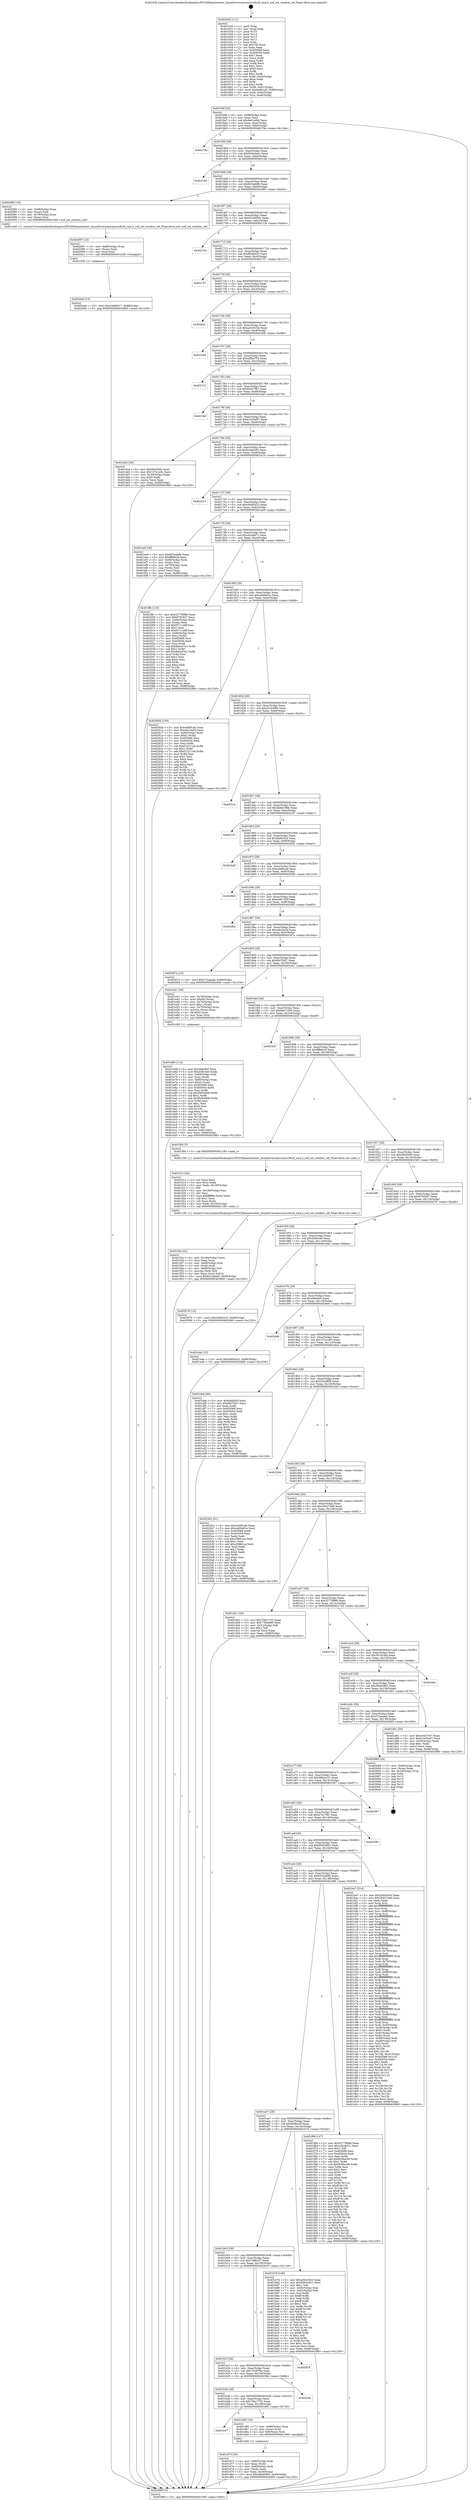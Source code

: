 digraph "0x401630" {
  label = "0x401630 (/mnt/c/Users/mathe/Desktop/tcc/POCII/binaries/extr_linuxdriversmiscmicscifscif_rma.h_scif_set_window_ref_Final-ollvm.out::main(0))"
  labelloc = "t"
  node[shape=record]

  Entry [label="",width=0.3,height=0.3,shape=circle,fillcolor=black,style=filled]
  "0x40169f" [label="{
     0x40169f [32]\l
     | [instrs]\l
     &nbsp;&nbsp;0x40169f \<+6\>: mov -0x98(%rbp),%eax\l
     &nbsp;&nbsp;0x4016a5 \<+2\>: mov %eax,%ecx\l
     &nbsp;&nbsp;0x4016a7 \<+6\>: sub $0x8e01efb6,%ecx\l
     &nbsp;&nbsp;0x4016ad \<+6\>: mov %eax,-0xac(%rbp)\l
     &nbsp;&nbsp;0x4016b3 \<+6\>: mov %ecx,-0xb0(%rbp)\l
     &nbsp;&nbsp;0x4016b9 \<+6\>: je 000000000040279e \<main+0x116e\>\l
  }"]
  "0x40279e" [label="{
     0x40279e\l
  }", style=dashed]
  "0x4016bf" [label="{
     0x4016bf [28]\l
     | [instrs]\l
     &nbsp;&nbsp;0x4016bf \<+5\>: jmp 00000000004016c4 \<main+0x94\>\l
     &nbsp;&nbsp;0x4016c4 \<+6\>: mov -0xac(%rbp),%eax\l
     &nbsp;&nbsp;0x4016ca \<+5\>: sub $0x920a0a2c,%eax\l
     &nbsp;&nbsp;0x4016cf \<+6\>: mov %eax,-0xb4(%rbp)\l
     &nbsp;&nbsp;0x4016d5 \<+6\>: je 00000000004021e6 \<main+0xbb6\>\l
  }"]
  Exit [label="",width=0.3,height=0.3,shape=circle,fillcolor=black,style=filled,peripheries=2]
  "0x4021e6" [label="{
     0x4021e6\l
  }", style=dashed]
  "0x4016db" [label="{
     0x4016db [28]\l
     | [instrs]\l
     &nbsp;&nbsp;0x4016db \<+5\>: jmp 00000000004016e0 \<main+0xb0\>\l
     &nbsp;&nbsp;0x4016e0 \<+6\>: mov -0xac(%rbp),%eax\l
     &nbsp;&nbsp;0x4016e6 \<+5\>: sub $0x925edbfb,%eax\l
     &nbsp;&nbsp;0x4016eb \<+6\>: mov %eax,-0xb8(%rbp)\l
     &nbsp;&nbsp;0x4016f1 \<+6\>: je 0000000000402085 \<main+0xa55\>\l
  }"]
  "0x4020a6" [label="{
     0x4020a6 [15]\l
     | [instrs]\l
     &nbsp;&nbsp;0x4020a6 \<+10\>: movl $0x24880f17,-0x98(%rbp)\l
     &nbsp;&nbsp;0x4020b0 \<+5\>: jmp 0000000000402860 \<main+0x1230\>\l
  }"]
  "0x402085" [label="{
     0x402085 [18]\l
     | [instrs]\l
     &nbsp;&nbsp;0x402085 \<+4\>: mov -0x68(%rbp),%rax\l
     &nbsp;&nbsp;0x402089 \<+3\>: mov (%rax),%rdi\l
     &nbsp;&nbsp;0x40208c \<+4\>: mov -0x78(%rbp),%rax\l
     &nbsp;&nbsp;0x402090 \<+2\>: mov (%rax),%esi\l
     &nbsp;&nbsp;0x402092 \<+5\>: call 0000000000401440 \<scif_set_window_ref\>\l
     | [calls]\l
     &nbsp;&nbsp;0x401440 \{1\} (/mnt/c/Users/mathe/Desktop/tcc/POCII/binaries/extr_linuxdriversmiscmicscifscif_rma.h_scif_set_window_ref_Final-ollvm.out::scif_set_window_ref)\l
  }"]
  "0x4016f7" [label="{
     0x4016f7 [28]\l
     | [instrs]\l
     &nbsp;&nbsp;0x4016f7 \<+5\>: jmp 00000000004016fc \<main+0xcc\>\l
     &nbsp;&nbsp;0x4016fc \<+6\>: mov -0xac(%rbp),%eax\l
     &nbsp;&nbsp;0x401702 \<+5\>: sub $0x92c59562,%eax\l
     &nbsp;&nbsp;0x401707 \<+6\>: mov %eax,-0xbc(%rbp)\l
     &nbsp;&nbsp;0x40170d \<+6\>: je 000000000040213e \<main+0xb0e\>\l
  }"]
  "0x402097" [label="{
     0x402097 [15]\l
     | [instrs]\l
     &nbsp;&nbsp;0x402097 \<+4\>: mov -0x68(%rbp),%rax\l
     &nbsp;&nbsp;0x40209b \<+3\>: mov (%rax),%rax\l
     &nbsp;&nbsp;0x40209e \<+3\>: mov %rax,%rdi\l
     &nbsp;&nbsp;0x4020a1 \<+5\>: call 0000000000401030 \<free@plt\>\l
     | [calls]\l
     &nbsp;&nbsp;0x401030 \{1\} (unknown)\l
  }"]
  "0x40213e" [label="{
     0x40213e\l
  }", style=dashed]
  "0x401713" [label="{
     0x401713 [28]\l
     | [instrs]\l
     &nbsp;&nbsp;0x401713 \<+5\>: jmp 0000000000401718 \<main+0xe8\>\l
     &nbsp;&nbsp;0x401718 \<+6\>: mov -0xac(%rbp),%eax\l
     &nbsp;&nbsp;0x40171e \<+5\>: sub $0x9fc80e20,%eax\l
     &nbsp;&nbsp;0x401723 \<+6\>: mov %eax,-0xc0(%rbp)\l
     &nbsp;&nbsp;0x401729 \<+6\>: je 0000000000402757 \<main+0x1127\>\l
  }"]
  "0x401f3e" [label="{
     0x401f3e [42]\l
     | [instrs]\l
     &nbsp;&nbsp;0x401f3e \<+6\>: mov -0x164(%rbp),%ecx\l
     &nbsp;&nbsp;0x401f44 \<+3\>: imul %eax,%ecx\l
     &nbsp;&nbsp;0x401f47 \<+4\>: mov -0x68(%rbp),%rdi\l
     &nbsp;&nbsp;0x401f4b \<+3\>: mov (%rdi),%rdi\l
     &nbsp;&nbsp;0x401f4e \<+4\>: mov -0x60(%rbp),%r8\l
     &nbsp;&nbsp;0x401f52 \<+3\>: movslq (%r8),%r8\l
     &nbsp;&nbsp;0x401f55 \<+4\>: mov %ecx,(%rdi,%r8,4)\l
     &nbsp;&nbsp;0x401f59 \<+10\>: movl $0x651beb65,-0x98(%rbp)\l
     &nbsp;&nbsp;0x401f63 \<+5\>: jmp 0000000000402860 \<main+0x1230\>\l
  }"]
  "0x402757" [label="{
     0x402757\l
  }", style=dashed]
  "0x40172f" [label="{
     0x40172f [28]\l
     | [instrs]\l
     &nbsp;&nbsp;0x40172f \<+5\>: jmp 0000000000401734 \<main+0x104\>\l
     &nbsp;&nbsp;0x401734 \<+6\>: mov -0xac(%rbp),%eax\l
     &nbsp;&nbsp;0x40173a \<+5\>: sub $0xa36430c0,%eax\l
     &nbsp;&nbsp;0x40173f \<+6\>: mov %eax,-0xc4(%rbp)\l
     &nbsp;&nbsp;0x401745 \<+6\>: je 00000000004026a1 \<main+0x1071\>\l
  }"]
  "0x401f12" [label="{
     0x401f12 [44]\l
     | [instrs]\l
     &nbsp;&nbsp;0x401f12 \<+2\>: xor %ecx,%ecx\l
     &nbsp;&nbsp;0x401f14 \<+5\>: mov $0x2,%edx\l
     &nbsp;&nbsp;0x401f19 \<+6\>: mov %edx,-0x160(%rbp)\l
     &nbsp;&nbsp;0x401f1f \<+1\>: cltd\l
     &nbsp;&nbsp;0x401f20 \<+6\>: mov -0x160(%rbp),%esi\l
     &nbsp;&nbsp;0x401f26 \<+2\>: idiv %esi\l
     &nbsp;&nbsp;0x401f28 \<+6\>: imul $0xfffffffe,%edx,%edx\l
     &nbsp;&nbsp;0x401f2e \<+3\>: sub $0x1,%ecx\l
     &nbsp;&nbsp;0x401f31 \<+2\>: sub %ecx,%edx\l
     &nbsp;&nbsp;0x401f33 \<+6\>: mov %edx,-0x164(%rbp)\l
     &nbsp;&nbsp;0x401f39 \<+5\>: call 0000000000401160 \<next_i\>\l
     | [calls]\l
     &nbsp;&nbsp;0x401160 \{1\} (/mnt/c/Users/mathe/Desktop/tcc/POCII/binaries/extr_linuxdriversmiscmicscifscif_rma.h_scif_set_window_ref_Final-ollvm.out::next_i)\l
  }"]
  "0x4026a1" [label="{
     0x4026a1\l
  }", style=dashed]
  "0x40174b" [label="{
     0x40174b [28]\l
     | [instrs]\l
     &nbsp;&nbsp;0x40174b \<+5\>: jmp 0000000000401750 \<main+0x120\>\l
     &nbsp;&nbsp;0x401750 \<+6\>: mov -0xac(%rbp),%eax\l
     &nbsp;&nbsp;0x401756 \<+5\>: sub $0xaa91815d,%eax\l
     &nbsp;&nbsp;0x40175b \<+6\>: mov %eax,-0xc8(%rbp)\l
     &nbsp;&nbsp;0x401761 \<+6\>: je 00000000004022b6 \<main+0xc86\>\l
  }"]
  "0x401e68" [label="{
     0x401e68 [114]\l
     | [instrs]\l
     &nbsp;&nbsp;0x401e68 \<+5\>: mov $0xefabdb0,%ecx\l
     &nbsp;&nbsp;0x401e6d \<+5\>: mov $0xd38c440,%edx\l
     &nbsp;&nbsp;0x401e72 \<+4\>: mov -0x68(%rbp),%rdi\l
     &nbsp;&nbsp;0x401e76 \<+3\>: mov %rax,(%rdi)\l
     &nbsp;&nbsp;0x401e79 \<+4\>: mov -0x60(%rbp),%rax\l
     &nbsp;&nbsp;0x401e7d \<+6\>: movl $0x0,(%rax)\l
     &nbsp;&nbsp;0x401e83 \<+7\>: mov 0x405068,%esi\l
     &nbsp;&nbsp;0x401e8a \<+8\>: mov 0x405054,%r8d\l
     &nbsp;&nbsp;0x401e92 \<+3\>: mov %esi,%r9d\l
     &nbsp;&nbsp;0x401e95 \<+7\>: sub $0xf5054008,%r9d\l
     &nbsp;&nbsp;0x401e9c \<+4\>: sub $0x1,%r9d\l
     &nbsp;&nbsp;0x401ea0 \<+7\>: add $0xf5054008,%r9d\l
     &nbsp;&nbsp;0x401ea7 \<+4\>: imul %r9d,%esi\l
     &nbsp;&nbsp;0x401eab \<+3\>: and $0x1,%esi\l
     &nbsp;&nbsp;0x401eae \<+3\>: cmp $0x0,%esi\l
     &nbsp;&nbsp;0x401eb1 \<+4\>: sete %r10b\l
     &nbsp;&nbsp;0x401eb5 \<+4\>: cmp $0xa,%r8d\l
     &nbsp;&nbsp;0x401eb9 \<+4\>: setl %r11b\l
     &nbsp;&nbsp;0x401ebd \<+3\>: mov %r10b,%bl\l
     &nbsp;&nbsp;0x401ec0 \<+3\>: and %r11b,%bl\l
     &nbsp;&nbsp;0x401ec3 \<+3\>: xor %r11b,%r10b\l
     &nbsp;&nbsp;0x401ec6 \<+3\>: or %r10b,%bl\l
     &nbsp;&nbsp;0x401ec9 \<+3\>: test $0x1,%bl\l
     &nbsp;&nbsp;0x401ecc \<+3\>: cmovne %edx,%ecx\l
     &nbsp;&nbsp;0x401ecf \<+6\>: mov %ecx,-0x98(%rbp)\l
     &nbsp;&nbsp;0x401ed5 \<+5\>: jmp 0000000000402860 \<main+0x1230\>\l
  }"]
  "0x4022b6" [label="{
     0x4022b6\l
  }", style=dashed]
  "0x401767" [label="{
     0x401767 [28]\l
     | [instrs]\l
     &nbsp;&nbsp;0x401767 \<+5\>: jmp 000000000040176c \<main+0x13c\>\l
     &nbsp;&nbsp;0x40176c \<+6\>: mov -0xac(%rbp),%eax\l
     &nbsp;&nbsp;0x401772 \<+5\>: sub $0xadfbe705,%eax\l
     &nbsp;&nbsp;0x401777 \<+6\>: mov %eax,-0xcc(%rbp)\l
     &nbsp;&nbsp;0x40177d \<+6\>: je 00000000004027c3 \<main+0x1193\>\l
  }"]
  "0x401d73" [label="{
     0x401d73 [30]\l
     | [instrs]\l
     &nbsp;&nbsp;0x401d73 \<+4\>: mov -0x80(%rbp),%rdi\l
     &nbsp;&nbsp;0x401d77 \<+2\>: mov %eax,(%rdi)\l
     &nbsp;&nbsp;0x401d79 \<+4\>: mov -0x80(%rbp),%rdi\l
     &nbsp;&nbsp;0x401d7d \<+2\>: mov (%rdi),%eax\l
     &nbsp;&nbsp;0x401d7f \<+3\>: mov %eax,-0x30(%rbp)\l
     &nbsp;&nbsp;0x401d82 \<+10\>: movl $0x36ed2962,-0x98(%rbp)\l
     &nbsp;&nbsp;0x401d8c \<+5\>: jmp 0000000000402860 \<main+0x1230\>\l
  }"]
  "0x4027c3" [label="{
     0x4027c3\l
  }", style=dashed]
  "0x401783" [label="{
     0x401783 [28]\l
     | [instrs]\l
     &nbsp;&nbsp;0x401783 \<+5\>: jmp 0000000000401788 \<main+0x158\>\l
     &nbsp;&nbsp;0x401788 \<+6\>: mov -0xac(%rbp),%eax\l
     &nbsp;&nbsp;0x40178e \<+5\>: sub $0xb0437f47,%eax\l
     &nbsp;&nbsp;0x401793 \<+6\>: mov %eax,-0xd0(%rbp)\l
     &nbsp;&nbsp;0x401799 \<+6\>: je 0000000000401daf \<main+0x77f\>\l
  }"]
  "0x401b57" [label="{
     0x401b57\l
  }", style=dashed]
  "0x401daf" [label="{
     0x401daf\l
  }", style=dashed]
  "0x40179f" [label="{
     0x40179f [28]\l
     | [instrs]\l
     &nbsp;&nbsp;0x40179f \<+5\>: jmp 00000000004017a4 \<main+0x174\>\l
     &nbsp;&nbsp;0x4017a4 \<+6\>: mov -0xac(%rbp),%eax\l
     &nbsp;&nbsp;0x4017aa \<+5\>: sub $0xb1b30e97,%eax\l
     &nbsp;&nbsp;0x4017af \<+6\>: mov %eax,-0xd4(%rbp)\l
     &nbsp;&nbsp;0x4017b5 \<+6\>: je 0000000000401dcd \<main+0x79d\>\l
  }"]
  "0x401d60" [label="{
     0x401d60 [19]\l
     | [instrs]\l
     &nbsp;&nbsp;0x401d60 \<+7\>: mov -0x88(%rbp),%rax\l
     &nbsp;&nbsp;0x401d67 \<+3\>: mov (%rax),%rax\l
     &nbsp;&nbsp;0x401d6a \<+4\>: mov 0x8(%rax),%rdi\l
     &nbsp;&nbsp;0x401d6e \<+5\>: call 0000000000401060 \<atoi@plt\>\l
     | [calls]\l
     &nbsp;&nbsp;0x401060 \{1\} (unknown)\l
  }"]
  "0x401dcd" [label="{
     0x401dcd [30]\l
     | [instrs]\l
     &nbsp;&nbsp;0x401dcd \<+5\>: mov $0x4943946,%eax\l
     &nbsp;&nbsp;0x401dd2 \<+5\>: mov $0x137a1e0c,%ecx\l
     &nbsp;&nbsp;0x401dd7 \<+3\>: mov -0x30(%rbp),%edx\l
     &nbsp;&nbsp;0x401dda \<+3\>: cmp $0x0,%edx\l
     &nbsp;&nbsp;0x401ddd \<+3\>: cmove %ecx,%eax\l
     &nbsp;&nbsp;0x401de0 \<+6\>: mov %eax,-0x98(%rbp)\l
     &nbsp;&nbsp;0x401de6 \<+5\>: jmp 0000000000402860 \<main+0x1230\>\l
  }"]
  "0x4017bb" [label="{
     0x4017bb [28]\l
     | [instrs]\l
     &nbsp;&nbsp;0x4017bb \<+5\>: jmp 00000000004017c0 \<main+0x190\>\l
     &nbsp;&nbsp;0x4017c0 \<+6\>: mov -0xac(%rbp),%eax\l
     &nbsp;&nbsp;0x4017c6 \<+5\>: sub $0xbcdebc65,%eax\l
     &nbsp;&nbsp;0x4017cb \<+6\>: mov %eax,-0xd8(%rbp)\l
     &nbsp;&nbsp;0x4017d1 \<+6\>: je 000000000040241d \<main+0xded\>\l
  }"]
  "0x401b3b" [label="{
     0x401b3b [28]\l
     | [instrs]\l
     &nbsp;&nbsp;0x401b3b \<+5\>: jmp 0000000000401b40 \<main+0x510\>\l
     &nbsp;&nbsp;0x401b40 \<+6\>: mov -0xac(%rbp),%eax\l
     &nbsp;&nbsp;0x401b46 \<+5\>: sub $0x75bc1752,%eax\l
     &nbsp;&nbsp;0x401b4b \<+6\>: mov %eax,-0x158(%rbp)\l
     &nbsp;&nbsp;0x401b51 \<+6\>: je 0000000000401d60 \<main+0x730\>\l
  }"]
  "0x40241d" [label="{
     0x40241d\l
  }", style=dashed]
  "0x4017d7" [label="{
     0x4017d7 [28]\l
     | [instrs]\l
     &nbsp;&nbsp;0x4017d7 \<+5\>: jmp 00000000004017dc \<main+0x1ac\>\l
     &nbsp;&nbsp;0x4017dc \<+6\>: mov -0xac(%rbp),%eax\l
     &nbsp;&nbsp;0x4017e2 \<+5\>: sub $0xc8495a23,%eax\l
     &nbsp;&nbsp;0x4017e7 \<+6\>: mov %eax,-0xdc(%rbp)\l
     &nbsp;&nbsp;0x4017ed \<+6\>: je 0000000000401ee9 \<main+0x8b9\>\l
  }"]
  "0x40259e" [label="{
     0x40259e\l
  }", style=dashed]
  "0x401ee9" [label="{
     0x401ee9 [36]\l
     | [instrs]\l
     &nbsp;&nbsp;0x401ee9 \<+5\>: mov $0x925edbfb,%eax\l
     &nbsp;&nbsp;0x401eee \<+5\>: mov $0xfffbfe2d,%ecx\l
     &nbsp;&nbsp;0x401ef3 \<+4\>: mov -0x60(%rbp),%rdx\l
     &nbsp;&nbsp;0x401ef7 \<+2\>: mov (%rdx),%esi\l
     &nbsp;&nbsp;0x401ef9 \<+4\>: mov -0x70(%rbp),%rdx\l
     &nbsp;&nbsp;0x401efd \<+2\>: cmp (%rdx),%esi\l
     &nbsp;&nbsp;0x401eff \<+3\>: cmovl %ecx,%eax\l
     &nbsp;&nbsp;0x401f02 \<+6\>: mov %eax,-0x98(%rbp)\l
     &nbsp;&nbsp;0x401f08 \<+5\>: jmp 0000000000402860 \<main+0x1230\>\l
  }"]
  "0x4017f3" [label="{
     0x4017f3 [28]\l
     | [instrs]\l
     &nbsp;&nbsp;0x4017f3 \<+5\>: jmp 00000000004017f8 \<main+0x1c8\>\l
     &nbsp;&nbsp;0x4017f8 \<+6\>: mov -0xac(%rbp),%eax\l
     &nbsp;&nbsp;0x4017fe \<+5\>: sub $0xcd2a9d7c,%eax\l
     &nbsp;&nbsp;0x401803 \<+6\>: mov %eax,-0xe0(%rbp)\l
     &nbsp;&nbsp;0x401809 \<+6\>: je 0000000000401ffb \<main+0x9cb\>\l
  }"]
  "0x401b1f" [label="{
     0x401b1f [28]\l
     | [instrs]\l
     &nbsp;&nbsp;0x401b1f \<+5\>: jmp 0000000000401b24 \<main+0x4f4\>\l
     &nbsp;&nbsp;0x401b24 \<+6\>: mov -0xac(%rbp),%eax\l
     &nbsp;&nbsp;0x401b2a \<+5\>: sub $0x7516f78e,%eax\l
     &nbsp;&nbsp;0x401b2f \<+6\>: mov %eax,-0x154(%rbp)\l
     &nbsp;&nbsp;0x401b35 \<+6\>: je 000000000040259e \<main+0xf6e\>\l
  }"]
  "0x401ffb" [label="{
     0x401ffb [123]\l
     | [instrs]\l
     &nbsp;&nbsp;0x401ffb \<+5\>: mov $0x32778986,%eax\l
     &nbsp;&nbsp;0x402000 \<+5\>: mov $0x9792927,%ecx\l
     &nbsp;&nbsp;0x402005 \<+4\>: mov -0x60(%rbp),%rdx\l
     &nbsp;&nbsp;0x402009 \<+2\>: mov (%rdx),%esi\l
     &nbsp;&nbsp;0x40200b \<+6\>: sub $0xf3711e8f,%esi\l
     &nbsp;&nbsp;0x402011 \<+3\>: add $0x1,%esi\l
     &nbsp;&nbsp;0x402014 \<+6\>: add $0xf3711e8f,%esi\l
     &nbsp;&nbsp;0x40201a \<+4\>: mov -0x60(%rbp),%rdx\l
     &nbsp;&nbsp;0x40201e \<+2\>: mov %esi,(%rdx)\l
     &nbsp;&nbsp;0x402020 \<+7\>: mov 0x405068,%esi\l
     &nbsp;&nbsp;0x402027 \<+7\>: mov 0x405054,%edi\l
     &nbsp;&nbsp;0x40202e \<+3\>: mov %esi,%r8d\l
     &nbsp;&nbsp;0x402031 \<+7\>: sub $0x9ebc47e1,%r8d\l
     &nbsp;&nbsp;0x402038 \<+4\>: sub $0x1,%r8d\l
     &nbsp;&nbsp;0x40203c \<+7\>: add $0x9ebc47e1,%r8d\l
     &nbsp;&nbsp;0x402043 \<+4\>: imul %r8d,%esi\l
     &nbsp;&nbsp;0x402047 \<+3\>: and $0x1,%esi\l
     &nbsp;&nbsp;0x40204a \<+3\>: cmp $0x0,%esi\l
     &nbsp;&nbsp;0x40204d \<+4\>: sete %r9b\l
     &nbsp;&nbsp;0x402051 \<+3\>: cmp $0xa,%edi\l
     &nbsp;&nbsp;0x402054 \<+4\>: setl %r10b\l
     &nbsp;&nbsp;0x402058 \<+3\>: mov %r9b,%r11b\l
     &nbsp;&nbsp;0x40205b \<+3\>: and %r10b,%r11b\l
     &nbsp;&nbsp;0x40205e \<+3\>: xor %r10b,%r9b\l
     &nbsp;&nbsp;0x402061 \<+3\>: or %r9b,%r11b\l
     &nbsp;&nbsp;0x402064 \<+4\>: test $0x1,%r11b\l
     &nbsp;&nbsp;0x402068 \<+3\>: cmovne %ecx,%eax\l
     &nbsp;&nbsp;0x40206b \<+6\>: mov %eax,-0x98(%rbp)\l
     &nbsp;&nbsp;0x402071 \<+5\>: jmp 0000000000402860 \<main+0x1230\>\l
  }"]
  "0x40180f" [label="{
     0x40180f [28]\l
     | [instrs]\l
     &nbsp;&nbsp;0x40180f \<+5\>: jmp 0000000000401814 \<main+0x1e4\>\l
     &nbsp;&nbsp;0x401814 \<+6\>: mov -0xac(%rbp),%eax\l
     &nbsp;&nbsp;0x40181a \<+5\>: sub $0xce69a91e,%eax\l
     &nbsp;&nbsp;0x40181f \<+6\>: mov %eax,-0xe4(%rbp)\l
     &nbsp;&nbsp;0x401825 \<+6\>: je 000000000040260d \<main+0xfdd\>\l
  }"]
  "0x402819" [label="{
     0x402819\l
  }", style=dashed]
  "0x40260d" [label="{
     0x40260d [109]\l
     | [instrs]\l
     &nbsp;&nbsp;0x40260d \<+5\>: mov $0xe4df0cab,%eax\l
     &nbsp;&nbsp;0x402612 \<+5\>: mov $0xefa1be3d,%ecx\l
     &nbsp;&nbsp;0x402617 \<+7\>: mov -0x90(%rbp),%rdx\l
     &nbsp;&nbsp;0x40261e \<+6\>: movl $0x0,(%rdx)\l
     &nbsp;&nbsp;0x402624 \<+7\>: mov 0x405068,%esi\l
     &nbsp;&nbsp;0x40262b \<+7\>: mov 0x405054,%edi\l
     &nbsp;&nbsp;0x402632 \<+3\>: mov %esi,%r8d\l
     &nbsp;&nbsp;0x402635 \<+7\>: sub $0xf13211eb,%r8d\l
     &nbsp;&nbsp;0x40263c \<+4\>: sub $0x1,%r8d\l
     &nbsp;&nbsp;0x402640 \<+7\>: add $0xf13211eb,%r8d\l
     &nbsp;&nbsp;0x402647 \<+4\>: imul %r8d,%esi\l
     &nbsp;&nbsp;0x40264b \<+3\>: and $0x1,%esi\l
     &nbsp;&nbsp;0x40264e \<+3\>: cmp $0x0,%esi\l
     &nbsp;&nbsp;0x402651 \<+4\>: sete %r9b\l
     &nbsp;&nbsp;0x402655 \<+3\>: cmp $0xa,%edi\l
     &nbsp;&nbsp;0x402658 \<+4\>: setl %r10b\l
     &nbsp;&nbsp;0x40265c \<+3\>: mov %r9b,%r11b\l
     &nbsp;&nbsp;0x40265f \<+3\>: and %r10b,%r11b\l
     &nbsp;&nbsp;0x402662 \<+3\>: xor %r10b,%r9b\l
     &nbsp;&nbsp;0x402665 \<+3\>: or %r9b,%r11b\l
     &nbsp;&nbsp;0x402668 \<+4\>: test $0x1,%r11b\l
     &nbsp;&nbsp;0x40266c \<+3\>: cmovne %ecx,%eax\l
     &nbsp;&nbsp;0x40266f \<+6\>: mov %eax,-0x98(%rbp)\l
     &nbsp;&nbsp;0x402675 \<+5\>: jmp 0000000000402860 \<main+0x1230\>\l
  }"]
  "0x40182b" [label="{
     0x40182b [28]\l
     | [instrs]\l
     &nbsp;&nbsp;0x40182b \<+5\>: jmp 0000000000401830 \<main+0x200\>\l
     &nbsp;&nbsp;0x401830 \<+6\>: mov -0xac(%rbp),%eax\l
     &nbsp;&nbsp;0x401836 \<+5\>: sub $0xd1d1d8f4,%eax\l
     &nbsp;&nbsp;0x40183b \<+6\>: mov %eax,-0xe8(%rbp)\l
     &nbsp;&nbsp;0x401841 \<+6\>: je 000000000040223c \<main+0xc0c\>\l
  }"]
  "0x401630" [label="{
     0x401630 [111]\l
     | [instrs]\l
     &nbsp;&nbsp;0x401630 \<+1\>: push %rbp\l
     &nbsp;&nbsp;0x401631 \<+3\>: mov %rsp,%rbp\l
     &nbsp;&nbsp;0x401634 \<+2\>: push %r15\l
     &nbsp;&nbsp;0x401636 \<+2\>: push %r14\l
     &nbsp;&nbsp;0x401638 \<+2\>: push %r13\l
     &nbsp;&nbsp;0x40163a \<+2\>: push %r12\l
     &nbsp;&nbsp;0x40163c \<+1\>: push %rbx\l
     &nbsp;&nbsp;0x40163d \<+7\>: sub $0x158,%rsp\l
     &nbsp;&nbsp;0x401644 \<+2\>: xor %eax,%eax\l
     &nbsp;&nbsp;0x401646 \<+7\>: mov 0x405068,%ecx\l
     &nbsp;&nbsp;0x40164d \<+7\>: mov 0x405054,%edx\l
     &nbsp;&nbsp;0x401654 \<+3\>: sub $0x1,%eax\l
     &nbsp;&nbsp;0x401657 \<+3\>: mov %ecx,%r8d\l
     &nbsp;&nbsp;0x40165a \<+3\>: add %eax,%r8d\l
     &nbsp;&nbsp;0x40165d \<+4\>: imul %r8d,%ecx\l
     &nbsp;&nbsp;0x401661 \<+3\>: and $0x1,%ecx\l
     &nbsp;&nbsp;0x401664 \<+3\>: cmp $0x0,%ecx\l
     &nbsp;&nbsp;0x401667 \<+4\>: sete %r9b\l
     &nbsp;&nbsp;0x40166b \<+4\>: and $0x1,%r9b\l
     &nbsp;&nbsp;0x40166f \<+7\>: mov %r9b,-0x92(%rbp)\l
     &nbsp;&nbsp;0x401676 \<+3\>: cmp $0xa,%edx\l
     &nbsp;&nbsp;0x401679 \<+4\>: setl %r9b\l
     &nbsp;&nbsp;0x40167d \<+4\>: and $0x1,%r9b\l
     &nbsp;&nbsp;0x401681 \<+7\>: mov %r9b,-0x91(%rbp)\l
     &nbsp;&nbsp;0x401688 \<+10\>: movl $0x6e6fca2f,-0x98(%rbp)\l
     &nbsp;&nbsp;0x401692 \<+6\>: mov %edi,-0x9c(%rbp)\l
     &nbsp;&nbsp;0x401698 \<+7\>: mov %rsi,-0xa8(%rbp)\l
  }"]
  "0x40223c" [label="{
     0x40223c\l
  }", style=dashed]
  "0x401847" [label="{
     0x401847 [28]\l
     | [instrs]\l
     &nbsp;&nbsp;0x401847 \<+5\>: jmp 000000000040184c \<main+0x21c\>\l
     &nbsp;&nbsp;0x40184c \<+6\>: mov -0xac(%rbp),%eax\l
     &nbsp;&nbsp;0x401852 \<+5\>: sub $0xdb6d196b,%eax\l
     &nbsp;&nbsp;0x401857 \<+6\>: mov %eax,-0xec(%rbp)\l
     &nbsp;&nbsp;0x40185d \<+6\>: je 00000000004021d7 \<main+0xba7\>\l
  }"]
  "0x402860" [label="{
     0x402860 [5]\l
     | [instrs]\l
     &nbsp;&nbsp;0x402860 \<+5\>: jmp 000000000040169f \<main+0x6f\>\l
  }"]
  "0x4021d7" [label="{
     0x4021d7\l
  }", style=dashed]
  "0x401863" [label="{
     0x401863 [28]\l
     | [instrs]\l
     &nbsp;&nbsp;0x401863 \<+5\>: jmp 0000000000401868 \<main+0x238\>\l
     &nbsp;&nbsp;0x401868 \<+6\>: mov -0xac(%rbp),%eax\l
     &nbsp;&nbsp;0x40186e \<+5\>: sub $0xdbf9c9c4,%eax\l
     &nbsp;&nbsp;0x401873 \<+6\>: mov %eax,-0xf0(%rbp)\l
     &nbsp;&nbsp;0x401879 \<+6\>: je 00000000004024d2 \<main+0xea2\>\l
  }"]
  "0x401b03" [label="{
     0x401b03 [28]\l
     | [instrs]\l
     &nbsp;&nbsp;0x401b03 \<+5\>: jmp 0000000000401b08 \<main+0x4d8\>\l
     &nbsp;&nbsp;0x401b08 \<+6\>: mov -0xac(%rbp),%eax\l
     &nbsp;&nbsp;0x401b0e \<+5\>: sub $0x74ff0237,%eax\l
     &nbsp;&nbsp;0x401b13 \<+6\>: mov %eax,-0x150(%rbp)\l
     &nbsp;&nbsp;0x401b19 \<+6\>: je 0000000000402819 \<main+0x11e9\>\l
  }"]
  "0x4024d2" [label="{
     0x4024d2\l
  }", style=dashed]
  "0x40187f" [label="{
     0x40187f [28]\l
     | [instrs]\l
     &nbsp;&nbsp;0x40187f \<+5\>: jmp 0000000000401884 \<main+0x254\>\l
     &nbsp;&nbsp;0x401884 \<+6\>: mov -0xac(%rbp),%eax\l
     &nbsp;&nbsp;0x40188a \<+5\>: sub $0xe4df0cab,%eax\l
     &nbsp;&nbsp;0x40188f \<+6\>: mov %eax,-0xf4(%rbp)\l
     &nbsp;&nbsp;0x401895 \<+6\>: je 0000000000402849 \<main+0x1219\>\l
  }"]
  "0x401b7d" [label="{
     0x401b7d [106]\l
     | [instrs]\l
     &nbsp;&nbsp;0x401b7d \<+5\>: mov $0xa36430c0,%eax\l
     &nbsp;&nbsp;0x401b82 \<+5\>: mov $0x6003c831,%ecx\l
     &nbsp;&nbsp;0x401b87 \<+2\>: mov $0x1,%dl\l
     &nbsp;&nbsp;0x401b89 \<+7\>: mov -0x92(%rbp),%sil\l
     &nbsp;&nbsp;0x401b90 \<+7\>: mov -0x91(%rbp),%dil\l
     &nbsp;&nbsp;0x401b97 \<+3\>: mov %sil,%r8b\l
     &nbsp;&nbsp;0x401b9a \<+4\>: xor $0xff,%r8b\l
     &nbsp;&nbsp;0x401b9e \<+3\>: mov %dil,%r9b\l
     &nbsp;&nbsp;0x401ba1 \<+4\>: xor $0xff,%r9b\l
     &nbsp;&nbsp;0x401ba5 \<+3\>: xor $0x1,%dl\l
     &nbsp;&nbsp;0x401ba8 \<+3\>: mov %r8b,%r10b\l
     &nbsp;&nbsp;0x401bab \<+4\>: and $0xff,%r10b\l
     &nbsp;&nbsp;0x401baf \<+3\>: and %dl,%sil\l
     &nbsp;&nbsp;0x401bb2 \<+3\>: mov %r9b,%r11b\l
     &nbsp;&nbsp;0x401bb5 \<+4\>: and $0xff,%r11b\l
     &nbsp;&nbsp;0x401bb9 \<+3\>: and %dl,%dil\l
     &nbsp;&nbsp;0x401bbc \<+3\>: or %sil,%r10b\l
     &nbsp;&nbsp;0x401bbf \<+3\>: or %dil,%r11b\l
     &nbsp;&nbsp;0x401bc2 \<+3\>: xor %r11b,%r10b\l
     &nbsp;&nbsp;0x401bc5 \<+3\>: or %r9b,%r8b\l
     &nbsp;&nbsp;0x401bc8 \<+4\>: xor $0xff,%r8b\l
     &nbsp;&nbsp;0x401bcc \<+3\>: or $0x1,%dl\l
     &nbsp;&nbsp;0x401bcf \<+3\>: and %dl,%r8b\l
     &nbsp;&nbsp;0x401bd2 \<+3\>: or %r8b,%r10b\l
     &nbsp;&nbsp;0x401bd5 \<+4\>: test $0x1,%r10b\l
     &nbsp;&nbsp;0x401bd9 \<+3\>: cmovne %ecx,%eax\l
     &nbsp;&nbsp;0x401bdc \<+6\>: mov %eax,-0x98(%rbp)\l
     &nbsp;&nbsp;0x401be2 \<+5\>: jmp 0000000000402860 \<main+0x1230\>\l
  }"]
  "0x402849" [label="{
     0x402849\l
  }", style=dashed]
  "0x40189b" [label="{
     0x40189b [28]\l
     | [instrs]\l
     &nbsp;&nbsp;0x40189b \<+5\>: jmp 00000000004018a0 \<main+0x270\>\l
     &nbsp;&nbsp;0x4018a0 \<+6\>: mov -0xac(%rbp),%eax\l
     &nbsp;&nbsp;0x4018a6 \<+5\>: sub $0xeb8c7b5f,%eax\l
     &nbsp;&nbsp;0x4018ab \<+6\>: mov %eax,-0xf8(%rbp)\l
     &nbsp;&nbsp;0x4018b1 \<+6\>: je 00000000004020b5 \<main+0xa85\>\l
  }"]
  "0x401ae7" [label="{
     0x401ae7 [28]\l
     | [instrs]\l
     &nbsp;&nbsp;0x401ae7 \<+5\>: jmp 0000000000401aec \<main+0x4bc\>\l
     &nbsp;&nbsp;0x401aec \<+6\>: mov -0xac(%rbp),%eax\l
     &nbsp;&nbsp;0x401af2 \<+5\>: sub $0x6e6fca2f,%eax\l
     &nbsp;&nbsp;0x401af7 \<+6\>: mov %eax,-0x14c(%rbp)\l
     &nbsp;&nbsp;0x401afd \<+6\>: je 0000000000401b7d \<main+0x54d\>\l
  }"]
  "0x4020b5" [label="{
     0x4020b5\l
  }", style=dashed]
  "0x4018b7" [label="{
     0x4018b7 [28]\l
     | [instrs]\l
     &nbsp;&nbsp;0x4018b7 \<+5\>: jmp 00000000004018bc \<main+0x28c\>\l
     &nbsp;&nbsp;0x4018bc \<+6\>: mov -0xac(%rbp),%eax\l
     &nbsp;&nbsp;0x4018c2 \<+5\>: sub $0xefa1be3d,%eax\l
     &nbsp;&nbsp;0x4018c7 \<+6\>: mov %eax,-0xfc(%rbp)\l
     &nbsp;&nbsp;0x4018cd \<+6\>: je 000000000040267a \<main+0x104a\>\l
  }"]
  "0x401f68" [label="{
     0x401f68 [147]\l
     | [instrs]\l
     &nbsp;&nbsp;0x401f68 \<+5\>: mov $0x32778986,%eax\l
     &nbsp;&nbsp;0x401f6d \<+5\>: mov $0xcd2a9d7c,%ecx\l
     &nbsp;&nbsp;0x401f72 \<+2\>: mov $0x1,%dl\l
     &nbsp;&nbsp;0x401f74 \<+7\>: mov 0x405068,%esi\l
     &nbsp;&nbsp;0x401f7b \<+7\>: mov 0x405054,%edi\l
     &nbsp;&nbsp;0x401f82 \<+3\>: mov %esi,%r8d\l
     &nbsp;&nbsp;0x401f85 \<+7\>: add $0xf039ec08,%r8d\l
     &nbsp;&nbsp;0x401f8c \<+4\>: sub $0x1,%r8d\l
     &nbsp;&nbsp;0x401f90 \<+7\>: sub $0xf039ec08,%r8d\l
     &nbsp;&nbsp;0x401f97 \<+4\>: imul %r8d,%esi\l
     &nbsp;&nbsp;0x401f9b \<+3\>: and $0x1,%esi\l
     &nbsp;&nbsp;0x401f9e \<+3\>: cmp $0x0,%esi\l
     &nbsp;&nbsp;0x401fa1 \<+4\>: sete %r9b\l
     &nbsp;&nbsp;0x401fa5 \<+3\>: cmp $0xa,%edi\l
     &nbsp;&nbsp;0x401fa8 \<+4\>: setl %r10b\l
     &nbsp;&nbsp;0x401fac \<+3\>: mov %r9b,%r11b\l
     &nbsp;&nbsp;0x401faf \<+4\>: xor $0xff,%r11b\l
     &nbsp;&nbsp;0x401fb3 \<+3\>: mov %r10b,%bl\l
     &nbsp;&nbsp;0x401fb6 \<+3\>: xor $0xff,%bl\l
     &nbsp;&nbsp;0x401fb9 \<+3\>: xor $0x1,%dl\l
     &nbsp;&nbsp;0x401fbc \<+3\>: mov %r11b,%r14b\l
     &nbsp;&nbsp;0x401fbf \<+4\>: and $0xff,%r14b\l
     &nbsp;&nbsp;0x401fc3 \<+3\>: and %dl,%r9b\l
     &nbsp;&nbsp;0x401fc6 \<+3\>: mov %bl,%r15b\l
     &nbsp;&nbsp;0x401fc9 \<+4\>: and $0xff,%r15b\l
     &nbsp;&nbsp;0x401fcd \<+3\>: and %dl,%r10b\l
     &nbsp;&nbsp;0x401fd0 \<+3\>: or %r9b,%r14b\l
     &nbsp;&nbsp;0x401fd3 \<+3\>: or %r10b,%r15b\l
     &nbsp;&nbsp;0x401fd6 \<+3\>: xor %r15b,%r14b\l
     &nbsp;&nbsp;0x401fd9 \<+3\>: or %bl,%r11b\l
     &nbsp;&nbsp;0x401fdc \<+4\>: xor $0xff,%r11b\l
     &nbsp;&nbsp;0x401fe0 \<+3\>: or $0x1,%dl\l
     &nbsp;&nbsp;0x401fe3 \<+3\>: and %dl,%r11b\l
     &nbsp;&nbsp;0x401fe6 \<+3\>: or %r11b,%r14b\l
     &nbsp;&nbsp;0x401fe9 \<+4\>: test $0x1,%r14b\l
     &nbsp;&nbsp;0x401fed \<+3\>: cmovne %ecx,%eax\l
     &nbsp;&nbsp;0x401ff0 \<+6\>: mov %eax,-0x98(%rbp)\l
     &nbsp;&nbsp;0x401ff6 \<+5\>: jmp 0000000000402860 \<main+0x1230\>\l
  }"]
  "0x40267a" [label="{
     0x40267a [15]\l
     | [instrs]\l
     &nbsp;&nbsp;0x40267a \<+10\>: movl $0x372aaaa6,-0x98(%rbp)\l
     &nbsp;&nbsp;0x402684 \<+5\>: jmp 0000000000402860 \<main+0x1230\>\l
  }"]
  "0x4018d3" [label="{
     0x4018d3 [28]\l
     | [instrs]\l
     &nbsp;&nbsp;0x4018d3 \<+5\>: jmp 00000000004018d8 \<main+0x2a8\>\l
     &nbsp;&nbsp;0x4018d8 \<+6\>: mov -0xac(%rbp),%eax\l
     &nbsp;&nbsp;0x4018de \<+5\>: sub $0xf647fcb7,%eax\l
     &nbsp;&nbsp;0x4018e3 \<+6\>: mov %eax,-0x100(%rbp)\l
     &nbsp;&nbsp;0x4018e9 \<+6\>: je 0000000000401e41 \<main+0x811\>\l
  }"]
  "0x401acb" [label="{
     0x401acb [28]\l
     | [instrs]\l
     &nbsp;&nbsp;0x401acb \<+5\>: jmp 0000000000401ad0 \<main+0x4a0\>\l
     &nbsp;&nbsp;0x401ad0 \<+6\>: mov -0xac(%rbp),%eax\l
     &nbsp;&nbsp;0x401ad6 \<+5\>: sub $0x651beb65,%eax\l
     &nbsp;&nbsp;0x401adb \<+6\>: mov %eax,-0x148(%rbp)\l
     &nbsp;&nbsp;0x401ae1 \<+6\>: je 0000000000401f68 \<main+0x938\>\l
  }"]
  "0x401e41" [label="{
     0x401e41 [39]\l
     | [instrs]\l
     &nbsp;&nbsp;0x401e41 \<+4\>: mov -0x78(%rbp),%rax\l
     &nbsp;&nbsp;0x401e45 \<+6\>: movl $0x64,(%rax)\l
     &nbsp;&nbsp;0x401e4b \<+4\>: mov -0x70(%rbp),%rax\l
     &nbsp;&nbsp;0x401e4f \<+6\>: movl $0x1,(%rax)\l
     &nbsp;&nbsp;0x401e55 \<+4\>: mov -0x70(%rbp),%rax\l
     &nbsp;&nbsp;0x401e59 \<+3\>: movslq (%rax),%rax\l
     &nbsp;&nbsp;0x401e5c \<+4\>: shl $0x2,%rax\l
     &nbsp;&nbsp;0x401e60 \<+3\>: mov %rax,%rdi\l
     &nbsp;&nbsp;0x401e63 \<+5\>: call 0000000000401050 \<malloc@plt\>\l
     | [calls]\l
     &nbsp;&nbsp;0x401050 \{1\} (unknown)\l
  }"]
  "0x4018ef" [label="{
     0x4018ef [28]\l
     | [instrs]\l
     &nbsp;&nbsp;0x4018ef \<+5\>: jmp 00000000004018f4 \<main+0x2c4\>\l
     &nbsp;&nbsp;0x4018f4 \<+6\>: mov -0xac(%rbp),%eax\l
     &nbsp;&nbsp;0x4018fa \<+5\>: sub $0xfed71209,%eax\l
     &nbsp;&nbsp;0x4018ff \<+6\>: mov %eax,-0x104(%rbp)\l
     &nbsp;&nbsp;0x401905 \<+6\>: je 000000000040243f \<main+0xe0f\>\l
  }"]
  "0x401be7" [label="{
     0x401be7 [314]\l
     | [instrs]\l
     &nbsp;&nbsp;0x401be7 \<+5\>: mov $0xa36430c0,%eax\l
     &nbsp;&nbsp;0x401bec \<+5\>: mov $0x284274d6,%ecx\l
     &nbsp;&nbsp;0x401bf1 \<+2\>: xor %edx,%edx\l
     &nbsp;&nbsp;0x401bf3 \<+3\>: mov %rsp,%rsi\l
     &nbsp;&nbsp;0x401bf6 \<+4\>: add $0xfffffffffffffff0,%rsi\l
     &nbsp;&nbsp;0x401bfa \<+3\>: mov %rsi,%rsp\l
     &nbsp;&nbsp;0x401bfd \<+7\>: mov %rsi,-0x90(%rbp)\l
     &nbsp;&nbsp;0x401c04 \<+3\>: mov %rsp,%rsi\l
     &nbsp;&nbsp;0x401c07 \<+4\>: add $0xfffffffffffffff0,%rsi\l
     &nbsp;&nbsp;0x401c0b \<+3\>: mov %rsi,%rsp\l
     &nbsp;&nbsp;0x401c0e \<+3\>: mov %rsp,%rdi\l
     &nbsp;&nbsp;0x401c11 \<+4\>: add $0xfffffffffffffff0,%rdi\l
     &nbsp;&nbsp;0x401c15 \<+3\>: mov %rdi,%rsp\l
     &nbsp;&nbsp;0x401c18 \<+7\>: mov %rdi,-0x88(%rbp)\l
     &nbsp;&nbsp;0x401c1f \<+3\>: mov %rsp,%rdi\l
     &nbsp;&nbsp;0x401c22 \<+4\>: add $0xfffffffffffffff0,%rdi\l
     &nbsp;&nbsp;0x401c26 \<+3\>: mov %rdi,%rsp\l
     &nbsp;&nbsp;0x401c29 \<+4\>: mov %rdi,-0x80(%rbp)\l
     &nbsp;&nbsp;0x401c2d \<+3\>: mov %rsp,%rdi\l
     &nbsp;&nbsp;0x401c30 \<+4\>: add $0xfffffffffffffff0,%rdi\l
     &nbsp;&nbsp;0x401c34 \<+3\>: mov %rdi,%rsp\l
     &nbsp;&nbsp;0x401c37 \<+4\>: mov %rdi,-0x78(%rbp)\l
     &nbsp;&nbsp;0x401c3b \<+3\>: mov %rsp,%rdi\l
     &nbsp;&nbsp;0x401c3e \<+4\>: add $0xfffffffffffffff0,%rdi\l
     &nbsp;&nbsp;0x401c42 \<+3\>: mov %rdi,%rsp\l
     &nbsp;&nbsp;0x401c45 \<+4\>: mov %rdi,-0x70(%rbp)\l
     &nbsp;&nbsp;0x401c49 \<+3\>: mov %rsp,%rdi\l
     &nbsp;&nbsp;0x401c4c \<+4\>: add $0xfffffffffffffff0,%rdi\l
     &nbsp;&nbsp;0x401c50 \<+3\>: mov %rdi,%rsp\l
     &nbsp;&nbsp;0x401c53 \<+4\>: mov %rdi,-0x68(%rbp)\l
     &nbsp;&nbsp;0x401c57 \<+3\>: mov %rsp,%rdi\l
     &nbsp;&nbsp;0x401c5a \<+4\>: add $0xfffffffffffffff0,%rdi\l
     &nbsp;&nbsp;0x401c5e \<+3\>: mov %rdi,%rsp\l
     &nbsp;&nbsp;0x401c61 \<+4\>: mov %rdi,-0x60(%rbp)\l
     &nbsp;&nbsp;0x401c65 \<+3\>: mov %rsp,%rdi\l
     &nbsp;&nbsp;0x401c68 \<+4\>: add $0xfffffffffffffff0,%rdi\l
     &nbsp;&nbsp;0x401c6c \<+3\>: mov %rdi,%rsp\l
     &nbsp;&nbsp;0x401c6f \<+4\>: mov %rdi,-0x58(%rbp)\l
     &nbsp;&nbsp;0x401c73 \<+3\>: mov %rsp,%rdi\l
     &nbsp;&nbsp;0x401c76 \<+4\>: add $0xfffffffffffffff0,%rdi\l
     &nbsp;&nbsp;0x401c7a \<+3\>: mov %rdi,%rsp\l
     &nbsp;&nbsp;0x401c7d \<+4\>: mov %rdi,-0x50(%rbp)\l
     &nbsp;&nbsp;0x401c81 \<+3\>: mov %rsp,%rdi\l
     &nbsp;&nbsp;0x401c84 \<+4\>: add $0xfffffffffffffff0,%rdi\l
     &nbsp;&nbsp;0x401c88 \<+3\>: mov %rdi,%rsp\l
     &nbsp;&nbsp;0x401c8b \<+4\>: mov %rdi,-0x48(%rbp)\l
     &nbsp;&nbsp;0x401c8f \<+3\>: mov %rsp,%rdi\l
     &nbsp;&nbsp;0x401c92 \<+4\>: add $0xfffffffffffffff0,%rdi\l
     &nbsp;&nbsp;0x401c96 \<+3\>: mov %rdi,%rsp\l
     &nbsp;&nbsp;0x401c99 \<+4\>: mov %rdi,-0x40(%rbp)\l
     &nbsp;&nbsp;0x401c9d \<+7\>: mov -0x90(%rbp),%rdi\l
     &nbsp;&nbsp;0x401ca4 \<+6\>: movl $0x0,(%rdi)\l
     &nbsp;&nbsp;0x401caa \<+7\>: mov -0x9c(%rbp),%r8d\l
     &nbsp;&nbsp;0x401cb1 \<+3\>: mov %r8d,(%rsi)\l
     &nbsp;&nbsp;0x401cb4 \<+7\>: mov -0x88(%rbp),%rdi\l
     &nbsp;&nbsp;0x401cbb \<+7\>: mov -0xa8(%rbp),%r9\l
     &nbsp;&nbsp;0x401cc2 \<+3\>: mov %r9,(%rdi)\l
     &nbsp;&nbsp;0x401cc5 \<+3\>: cmpl $0x2,(%rsi)\l
     &nbsp;&nbsp;0x401cc8 \<+4\>: setne %r10b\l
     &nbsp;&nbsp;0x401ccc \<+4\>: and $0x1,%r10b\l
     &nbsp;&nbsp;0x401cd0 \<+4\>: mov %r10b,-0x31(%rbp)\l
     &nbsp;&nbsp;0x401cd4 \<+8\>: mov 0x405068,%r11d\l
     &nbsp;&nbsp;0x401cdc \<+7\>: mov 0x405054,%ebx\l
     &nbsp;&nbsp;0x401ce3 \<+3\>: sub $0x1,%edx\l
     &nbsp;&nbsp;0x401ce6 \<+3\>: mov %r11d,%r14d\l
     &nbsp;&nbsp;0x401ce9 \<+3\>: add %edx,%r14d\l
     &nbsp;&nbsp;0x401cec \<+4\>: imul %r14d,%r11d\l
     &nbsp;&nbsp;0x401cf0 \<+4\>: and $0x1,%r11d\l
     &nbsp;&nbsp;0x401cf4 \<+4\>: cmp $0x0,%r11d\l
     &nbsp;&nbsp;0x401cf8 \<+4\>: sete %r10b\l
     &nbsp;&nbsp;0x401cfc \<+3\>: cmp $0xa,%ebx\l
     &nbsp;&nbsp;0x401cff \<+4\>: setl %r15b\l
     &nbsp;&nbsp;0x401d03 \<+3\>: mov %r10b,%r12b\l
     &nbsp;&nbsp;0x401d06 \<+3\>: and %r15b,%r12b\l
     &nbsp;&nbsp;0x401d09 \<+3\>: xor %r15b,%r10b\l
     &nbsp;&nbsp;0x401d0c \<+3\>: or %r10b,%r12b\l
     &nbsp;&nbsp;0x401d0f \<+4\>: test $0x1,%r12b\l
     &nbsp;&nbsp;0x401d13 \<+3\>: cmovne %ecx,%eax\l
     &nbsp;&nbsp;0x401d16 \<+6\>: mov %eax,-0x98(%rbp)\l
     &nbsp;&nbsp;0x401d1c \<+5\>: jmp 0000000000402860 \<main+0x1230\>\l
  }"]
  "0x40243f" [label="{
     0x40243f\l
  }", style=dashed]
  "0x40190b" [label="{
     0x40190b [28]\l
     | [instrs]\l
     &nbsp;&nbsp;0x40190b \<+5\>: jmp 0000000000401910 \<main+0x2e0\>\l
     &nbsp;&nbsp;0x401910 \<+6\>: mov -0xac(%rbp),%eax\l
     &nbsp;&nbsp;0x401916 \<+5\>: sub $0xfffbfe2d,%eax\l
     &nbsp;&nbsp;0x40191b \<+6\>: mov %eax,-0x108(%rbp)\l
     &nbsp;&nbsp;0x401921 \<+6\>: je 0000000000401f0d \<main+0x8dd\>\l
  }"]
  "0x401aaf" [label="{
     0x401aaf [28]\l
     | [instrs]\l
     &nbsp;&nbsp;0x401aaf \<+5\>: jmp 0000000000401ab4 \<main+0x484\>\l
     &nbsp;&nbsp;0x401ab4 \<+6\>: mov -0xac(%rbp),%eax\l
     &nbsp;&nbsp;0x401aba \<+5\>: sub $0x6003c831,%eax\l
     &nbsp;&nbsp;0x401abf \<+6\>: mov %eax,-0x144(%rbp)\l
     &nbsp;&nbsp;0x401ac5 \<+6\>: je 0000000000401be7 \<main+0x5b7\>\l
  }"]
  "0x401f0d" [label="{
     0x401f0d [5]\l
     | [instrs]\l
     &nbsp;&nbsp;0x401f0d \<+5\>: call 0000000000401160 \<next_i\>\l
     | [calls]\l
     &nbsp;&nbsp;0x401160 \{1\} (/mnt/c/Users/mathe/Desktop/tcc/POCII/binaries/extr_linuxdriversmiscmicscifscif_rma.h_scif_set_window_ref_Final-ollvm.out::next_i)\l
  }"]
  "0x401927" [label="{
     0x401927 [28]\l
     | [instrs]\l
     &nbsp;&nbsp;0x401927 \<+5\>: jmp 000000000040192c \<main+0x2fc\>\l
     &nbsp;&nbsp;0x40192c \<+6\>: mov -0xac(%rbp),%eax\l
     &nbsp;&nbsp;0x401932 \<+5\>: sub $0x4943946,%eax\l
     &nbsp;&nbsp;0x401937 \<+6\>: mov %eax,-0x10c(%rbp)\l
     &nbsp;&nbsp;0x40193d \<+6\>: je 000000000040258f \<main+0xf5f\>\l
  }"]
  "0x402580" [label="{
     0x402580\l
  }", style=dashed]
  "0x40258f" [label="{
     0x40258f\l
  }", style=dashed]
  "0x401943" [label="{
     0x401943 [28]\l
     | [instrs]\l
     &nbsp;&nbsp;0x401943 \<+5\>: jmp 0000000000401948 \<main+0x318\>\l
     &nbsp;&nbsp;0x401948 \<+6\>: mov -0xac(%rbp),%eax\l
     &nbsp;&nbsp;0x40194e \<+5\>: sub $0x9792927,%eax\l
     &nbsp;&nbsp;0x401953 \<+6\>: mov %eax,-0x110(%rbp)\l
     &nbsp;&nbsp;0x401959 \<+6\>: je 0000000000402076 \<main+0xa46\>\l
  }"]
  "0x401a93" [label="{
     0x401a93 [28]\l
     | [instrs]\l
     &nbsp;&nbsp;0x401a93 \<+5\>: jmp 0000000000401a98 \<main+0x468\>\l
     &nbsp;&nbsp;0x401a98 \<+6\>: mov -0xac(%rbp),%eax\l
     &nbsp;&nbsp;0x401a9e \<+5\>: sub $0x475c76f1,%eax\l
     &nbsp;&nbsp;0x401aa3 \<+6\>: mov %eax,-0x140(%rbp)\l
     &nbsp;&nbsp;0x401aa9 \<+6\>: je 0000000000402580 \<main+0xf50\>\l
  }"]
  "0x402076" [label="{
     0x402076 [15]\l
     | [instrs]\l
     &nbsp;&nbsp;0x402076 \<+10\>: movl $0xc8495a23,-0x98(%rbp)\l
     &nbsp;&nbsp;0x402080 \<+5\>: jmp 0000000000402860 \<main+0x1230\>\l
  }"]
  "0x40195f" [label="{
     0x40195f [28]\l
     | [instrs]\l
     &nbsp;&nbsp;0x40195f \<+5\>: jmp 0000000000401964 \<main+0x334\>\l
     &nbsp;&nbsp;0x401964 \<+6\>: mov -0xac(%rbp),%eax\l
     &nbsp;&nbsp;0x40196a \<+5\>: sub $0xd38c440,%eax\l
     &nbsp;&nbsp;0x40196f \<+6\>: mov %eax,-0x114(%rbp)\l
     &nbsp;&nbsp;0x401975 \<+6\>: je 0000000000401eda \<main+0x8aa\>\l
  }"]
  "0x402367" [label="{
     0x402367\l
  }", style=dashed]
  "0x401eda" [label="{
     0x401eda [15]\l
     | [instrs]\l
     &nbsp;&nbsp;0x401eda \<+10\>: movl $0xc8495a23,-0x98(%rbp)\l
     &nbsp;&nbsp;0x401ee4 \<+5\>: jmp 0000000000402860 \<main+0x1230\>\l
  }"]
  "0x40197b" [label="{
     0x40197b [28]\l
     | [instrs]\l
     &nbsp;&nbsp;0x40197b \<+5\>: jmp 0000000000401980 \<main+0x350\>\l
     &nbsp;&nbsp;0x401980 \<+6\>: mov -0xac(%rbp),%eax\l
     &nbsp;&nbsp;0x401986 \<+5\>: sub $0xefabdb0,%eax\l
     &nbsp;&nbsp;0x40198b \<+6\>: mov %eax,-0x118(%rbp)\l
     &nbsp;&nbsp;0x401991 \<+6\>: je 00000000004026e6 \<main+0x10b6\>\l
  }"]
  "0x401a77" [label="{
     0x401a77 [28]\l
     | [instrs]\l
     &nbsp;&nbsp;0x401a77 \<+5\>: jmp 0000000000401a7c \<main+0x44c\>\l
     &nbsp;&nbsp;0x401a7c \<+6\>: mov -0xac(%rbp),%eax\l
     &nbsp;&nbsp;0x401a82 \<+5\>: sub $0x39b5cc51,%eax\l
     &nbsp;&nbsp;0x401a87 \<+6\>: mov %eax,-0x13c(%rbp)\l
     &nbsp;&nbsp;0x401a8d \<+6\>: je 0000000000402367 \<main+0xd37\>\l
  }"]
  "0x4026e6" [label="{
     0x4026e6\l
  }", style=dashed]
  "0x401997" [label="{
     0x401997 [28]\l
     | [instrs]\l
     &nbsp;&nbsp;0x401997 \<+5\>: jmp 000000000040199c \<main+0x36c\>\l
     &nbsp;&nbsp;0x40199c \<+6\>: mov -0xac(%rbp),%eax\l
     &nbsp;&nbsp;0x4019a2 \<+5\>: sub $0x137a1e0c,%eax\l
     &nbsp;&nbsp;0x4019a7 \<+6\>: mov %eax,-0x11c(%rbp)\l
     &nbsp;&nbsp;0x4019ad \<+6\>: je 0000000000401deb \<main+0x7bb\>\l
  }"]
  "0x402689" [label="{
     0x402689 [24]\l
     | [instrs]\l
     &nbsp;&nbsp;0x402689 \<+7\>: mov -0x90(%rbp),%rax\l
     &nbsp;&nbsp;0x402690 \<+2\>: mov (%rax),%eax\l
     &nbsp;&nbsp;0x402692 \<+4\>: lea -0x28(%rbp),%rsp\l
     &nbsp;&nbsp;0x402696 \<+1\>: pop %rbx\l
     &nbsp;&nbsp;0x402697 \<+2\>: pop %r12\l
     &nbsp;&nbsp;0x402699 \<+2\>: pop %r13\l
     &nbsp;&nbsp;0x40269b \<+2\>: pop %r14\l
     &nbsp;&nbsp;0x40269d \<+2\>: pop %r15\l
     &nbsp;&nbsp;0x40269f \<+1\>: pop %rbp\l
     &nbsp;&nbsp;0x4026a0 \<+1\>: ret\l
  }"]
  "0x401deb" [label="{
     0x401deb [86]\l
     | [instrs]\l
     &nbsp;&nbsp;0x401deb \<+5\>: mov $0xefabdb0,%eax\l
     &nbsp;&nbsp;0x401df0 \<+5\>: mov $0xf647fcb7,%ecx\l
     &nbsp;&nbsp;0x401df5 \<+2\>: xor %edx,%edx\l
     &nbsp;&nbsp;0x401df7 \<+7\>: mov 0x405068,%esi\l
     &nbsp;&nbsp;0x401dfe \<+7\>: mov 0x405054,%edi\l
     &nbsp;&nbsp;0x401e05 \<+3\>: sub $0x1,%edx\l
     &nbsp;&nbsp;0x401e08 \<+3\>: mov %esi,%r8d\l
     &nbsp;&nbsp;0x401e0b \<+3\>: add %edx,%r8d\l
     &nbsp;&nbsp;0x401e0e \<+4\>: imul %r8d,%esi\l
     &nbsp;&nbsp;0x401e12 \<+3\>: and $0x1,%esi\l
     &nbsp;&nbsp;0x401e15 \<+3\>: cmp $0x0,%esi\l
     &nbsp;&nbsp;0x401e18 \<+4\>: sete %r9b\l
     &nbsp;&nbsp;0x401e1c \<+3\>: cmp $0xa,%edi\l
     &nbsp;&nbsp;0x401e1f \<+4\>: setl %r10b\l
     &nbsp;&nbsp;0x401e23 \<+3\>: mov %r9b,%r11b\l
     &nbsp;&nbsp;0x401e26 \<+3\>: and %r10b,%r11b\l
     &nbsp;&nbsp;0x401e29 \<+3\>: xor %r10b,%r9b\l
     &nbsp;&nbsp;0x401e2c \<+3\>: or %r9b,%r11b\l
     &nbsp;&nbsp;0x401e2f \<+4\>: test $0x1,%r11b\l
     &nbsp;&nbsp;0x401e33 \<+3\>: cmovne %ecx,%eax\l
     &nbsp;&nbsp;0x401e36 \<+6\>: mov %eax,-0x98(%rbp)\l
     &nbsp;&nbsp;0x401e3c \<+5\>: jmp 0000000000402860 \<main+0x1230\>\l
  }"]
  "0x4019b3" [label="{
     0x4019b3 [28]\l
     | [instrs]\l
     &nbsp;&nbsp;0x4019b3 \<+5\>: jmp 00000000004019b8 \<main+0x388\>\l
     &nbsp;&nbsp;0x4019b8 \<+6\>: mov -0xac(%rbp),%eax\l
     &nbsp;&nbsp;0x4019be \<+5\>: sub $0x242cff58,%eax\l
     &nbsp;&nbsp;0x4019c3 \<+6\>: mov %eax,-0x120(%rbp)\l
     &nbsp;&nbsp;0x4019c9 \<+6\>: je 00000000004022d4 \<main+0xca4\>\l
  }"]
  "0x401a5b" [label="{
     0x401a5b [28]\l
     | [instrs]\l
     &nbsp;&nbsp;0x401a5b \<+5\>: jmp 0000000000401a60 \<main+0x430\>\l
     &nbsp;&nbsp;0x401a60 \<+6\>: mov -0xac(%rbp),%eax\l
     &nbsp;&nbsp;0x401a66 \<+5\>: sub $0x372aaaa6,%eax\l
     &nbsp;&nbsp;0x401a6b \<+6\>: mov %eax,-0x138(%rbp)\l
     &nbsp;&nbsp;0x401a71 \<+6\>: je 0000000000402689 \<main+0x1059\>\l
  }"]
  "0x4022d4" [label="{
     0x4022d4\l
  }", style=dashed]
  "0x4019cf" [label="{
     0x4019cf [28]\l
     | [instrs]\l
     &nbsp;&nbsp;0x4019cf \<+5\>: jmp 00000000004019d4 \<main+0x3a4\>\l
     &nbsp;&nbsp;0x4019d4 \<+6\>: mov -0xac(%rbp),%eax\l
     &nbsp;&nbsp;0x4019da \<+5\>: sub $0x24880f17,%eax\l
     &nbsp;&nbsp;0x4019df \<+6\>: mov %eax,-0x124(%rbp)\l
     &nbsp;&nbsp;0x4019e5 \<+6\>: je 00000000004025b2 \<main+0xf82\>\l
  }"]
  "0x401d91" [label="{
     0x401d91 [30]\l
     | [instrs]\l
     &nbsp;&nbsp;0x401d91 \<+5\>: mov $0xb0437f47,%eax\l
     &nbsp;&nbsp;0x401d96 \<+5\>: mov $0xb1b30e97,%ecx\l
     &nbsp;&nbsp;0x401d9b \<+3\>: mov -0x30(%rbp),%edx\l
     &nbsp;&nbsp;0x401d9e \<+3\>: cmp $0x1,%edx\l
     &nbsp;&nbsp;0x401da1 \<+3\>: cmovl %ecx,%eax\l
     &nbsp;&nbsp;0x401da4 \<+6\>: mov %eax,-0x98(%rbp)\l
     &nbsp;&nbsp;0x401daa \<+5\>: jmp 0000000000402860 \<main+0x1230\>\l
  }"]
  "0x4025b2" [label="{
     0x4025b2 [91]\l
     | [instrs]\l
     &nbsp;&nbsp;0x4025b2 \<+5\>: mov $0xe4df0cab,%eax\l
     &nbsp;&nbsp;0x4025b7 \<+5\>: mov $0xce69a91e,%ecx\l
     &nbsp;&nbsp;0x4025bc \<+7\>: mov 0x405068,%edx\l
     &nbsp;&nbsp;0x4025c3 \<+7\>: mov 0x405054,%esi\l
     &nbsp;&nbsp;0x4025ca \<+2\>: mov %edx,%edi\l
     &nbsp;&nbsp;0x4025cc \<+6\>: sub $0xc56fd1ea,%edi\l
     &nbsp;&nbsp;0x4025d2 \<+3\>: sub $0x1,%edi\l
     &nbsp;&nbsp;0x4025d5 \<+6\>: add $0xc56fd1ea,%edi\l
     &nbsp;&nbsp;0x4025db \<+3\>: imul %edi,%edx\l
     &nbsp;&nbsp;0x4025de \<+3\>: and $0x1,%edx\l
     &nbsp;&nbsp;0x4025e1 \<+3\>: cmp $0x0,%edx\l
     &nbsp;&nbsp;0x4025e4 \<+4\>: sete %r8b\l
     &nbsp;&nbsp;0x4025e8 \<+3\>: cmp $0xa,%esi\l
     &nbsp;&nbsp;0x4025eb \<+4\>: setl %r9b\l
     &nbsp;&nbsp;0x4025ef \<+3\>: mov %r8b,%r10b\l
     &nbsp;&nbsp;0x4025f2 \<+3\>: and %r9b,%r10b\l
     &nbsp;&nbsp;0x4025f5 \<+3\>: xor %r9b,%r8b\l
     &nbsp;&nbsp;0x4025f8 \<+3\>: or %r8b,%r10b\l
     &nbsp;&nbsp;0x4025fb \<+4\>: test $0x1,%r10b\l
     &nbsp;&nbsp;0x4025ff \<+3\>: cmovne %ecx,%eax\l
     &nbsp;&nbsp;0x402602 \<+6\>: mov %eax,-0x98(%rbp)\l
     &nbsp;&nbsp;0x402608 \<+5\>: jmp 0000000000402860 \<main+0x1230\>\l
  }"]
  "0x4019eb" [label="{
     0x4019eb [28]\l
     | [instrs]\l
     &nbsp;&nbsp;0x4019eb \<+5\>: jmp 00000000004019f0 \<main+0x3c0\>\l
     &nbsp;&nbsp;0x4019f0 \<+6\>: mov -0xac(%rbp),%eax\l
     &nbsp;&nbsp;0x4019f6 \<+5\>: sub $0x284274d6,%eax\l
     &nbsp;&nbsp;0x4019fb \<+6\>: mov %eax,-0x128(%rbp)\l
     &nbsp;&nbsp;0x401a01 \<+6\>: je 0000000000401d21 \<main+0x6f1\>\l
  }"]
  "0x401a3f" [label="{
     0x401a3f [28]\l
     | [instrs]\l
     &nbsp;&nbsp;0x401a3f \<+5\>: jmp 0000000000401a44 \<main+0x414\>\l
     &nbsp;&nbsp;0x401a44 \<+6\>: mov -0xac(%rbp),%eax\l
     &nbsp;&nbsp;0x401a4a \<+5\>: sub $0x36ed2962,%eax\l
     &nbsp;&nbsp;0x401a4f \<+6\>: mov %eax,-0x134(%rbp)\l
     &nbsp;&nbsp;0x401a55 \<+6\>: je 0000000000401d91 \<main+0x761\>\l
  }"]
  "0x401d21" [label="{
     0x401d21 [30]\l
     | [instrs]\l
     &nbsp;&nbsp;0x401d21 \<+5\>: mov $0x75bc1752,%eax\l
     &nbsp;&nbsp;0x401d26 \<+5\>: mov $0x77fb4680,%ecx\l
     &nbsp;&nbsp;0x401d2b \<+3\>: mov -0x31(%rbp),%dl\l
     &nbsp;&nbsp;0x401d2e \<+3\>: test $0x1,%dl\l
     &nbsp;&nbsp;0x401d31 \<+3\>: cmovne %ecx,%eax\l
     &nbsp;&nbsp;0x401d34 \<+6\>: mov %eax,-0x98(%rbp)\l
     &nbsp;&nbsp;0x401d3a \<+5\>: jmp 0000000000402860 \<main+0x1230\>\l
  }"]
  "0x401a07" [label="{
     0x401a07 [28]\l
     | [instrs]\l
     &nbsp;&nbsp;0x401a07 \<+5\>: jmp 0000000000401a0c \<main+0x3dc\>\l
     &nbsp;&nbsp;0x401a0c \<+6\>: mov -0xac(%rbp),%eax\l
     &nbsp;&nbsp;0x401a12 \<+5\>: sub $0x32778986,%eax\l
     &nbsp;&nbsp;0x401a17 \<+6\>: mov %eax,-0x12c(%rbp)\l
     &nbsp;&nbsp;0x401a1d \<+6\>: je 000000000040272d \<main+0x10fd\>\l
  }"]
  "0x40240e" [label="{
     0x40240e\l
  }", style=dashed]
  "0x40272d" [label="{
     0x40272d\l
  }", style=dashed]
  "0x401a23" [label="{
     0x401a23 [28]\l
     | [instrs]\l
     &nbsp;&nbsp;0x401a23 \<+5\>: jmp 0000000000401a28 \<main+0x3f8\>\l
     &nbsp;&nbsp;0x401a28 \<+6\>: mov -0xac(%rbp),%eax\l
     &nbsp;&nbsp;0x401a2e \<+5\>: sub $0x36181feb,%eax\l
     &nbsp;&nbsp;0x401a33 \<+6\>: mov %eax,-0x130(%rbp)\l
     &nbsp;&nbsp;0x401a39 \<+6\>: je 000000000040240e \<main+0xdde\>\l
  }"]
  Entry -> "0x401630" [label=" 1"]
  "0x40169f" -> "0x40279e" [label=" 0"]
  "0x40169f" -> "0x4016bf" [label=" 20"]
  "0x402689" -> Exit [label=" 1"]
  "0x4016bf" -> "0x4021e6" [label=" 0"]
  "0x4016bf" -> "0x4016db" [label=" 20"]
  "0x40267a" -> "0x402860" [label=" 1"]
  "0x4016db" -> "0x402085" [label=" 1"]
  "0x4016db" -> "0x4016f7" [label=" 19"]
  "0x40260d" -> "0x402860" [label=" 1"]
  "0x4016f7" -> "0x40213e" [label=" 0"]
  "0x4016f7" -> "0x401713" [label=" 19"]
  "0x4025b2" -> "0x402860" [label=" 1"]
  "0x401713" -> "0x402757" [label=" 0"]
  "0x401713" -> "0x40172f" [label=" 19"]
  "0x4020a6" -> "0x402860" [label=" 1"]
  "0x40172f" -> "0x4026a1" [label=" 0"]
  "0x40172f" -> "0x40174b" [label=" 19"]
  "0x402097" -> "0x4020a6" [label=" 1"]
  "0x40174b" -> "0x4022b6" [label=" 0"]
  "0x40174b" -> "0x401767" [label=" 19"]
  "0x402085" -> "0x402097" [label=" 1"]
  "0x401767" -> "0x4027c3" [label=" 0"]
  "0x401767" -> "0x401783" [label=" 19"]
  "0x402076" -> "0x402860" [label=" 1"]
  "0x401783" -> "0x401daf" [label=" 0"]
  "0x401783" -> "0x40179f" [label=" 19"]
  "0x401ffb" -> "0x402860" [label=" 1"]
  "0x40179f" -> "0x401dcd" [label=" 1"]
  "0x40179f" -> "0x4017bb" [label=" 18"]
  "0x401f68" -> "0x402860" [label=" 1"]
  "0x4017bb" -> "0x40241d" [label=" 0"]
  "0x4017bb" -> "0x4017d7" [label=" 18"]
  "0x401f12" -> "0x401f3e" [label=" 1"]
  "0x4017d7" -> "0x401ee9" [label=" 2"]
  "0x4017d7" -> "0x4017f3" [label=" 16"]
  "0x401f0d" -> "0x401f12" [label=" 1"]
  "0x4017f3" -> "0x401ffb" [label=" 1"]
  "0x4017f3" -> "0x40180f" [label=" 15"]
  "0x401eda" -> "0x402860" [label=" 1"]
  "0x40180f" -> "0x40260d" [label=" 1"]
  "0x40180f" -> "0x40182b" [label=" 14"]
  "0x401e68" -> "0x402860" [label=" 1"]
  "0x40182b" -> "0x40223c" [label=" 0"]
  "0x40182b" -> "0x401847" [label=" 14"]
  "0x401dcd" -> "0x402860" [label=" 1"]
  "0x401847" -> "0x4021d7" [label=" 0"]
  "0x401847" -> "0x401863" [label=" 14"]
  "0x401d91" -> "0x402860" [label=" 1"]
  "0x401863" -> "0x4024d2" [label=" 0"]
  "0x401863" -> "0x40187f" [label=" 14"]
  "0x401d73" -> "0x402860" [label=" 1"]
  "0x40187f" -> "0x402849" [label=" 0"]
  "0x40187f" -> "0x40189b" [label=" 14"]
  "0x401d60" -> "0x401d73" [label=" 1"]
  "0x40189b" -> "0x4020b5" [label=" 0"]
  "0x40189b" -> "0x4018b7" [label=" 14"]
  "0x401b3b" -> "0x401d60" [label=" 1"]
  "0x4018b7" -> "0x40267a" [label=" 1"]
  "0x4018b7" -> "0x4018d3" [label=" 13"]
  "0x401f3e" -> "0x402860" [label=" 1"]
  "0x4018d3" -> "0x401e41" [label=" 1"]
  "0x4018d3" -> "0x4018ef" [label=" 12"]
  "0x401b1f" -> "0x40259e" [label=" 0"]
  "0x4018ef" -> "0x40243f" [label=" 0"]
  "0x4018ef" -> "0x40190b" [label=" 12"]
  "0x401ee9" -> "0x402860" [label=" 2"]
  "0x40190b" -> "0x401f0d" [label=" 1"]
  "0x40190b" -> "0x401927" [label=" 11"]
  "0x401b03" -> "0x402819" [label=" 0"]
  "0x401927" -> "0x40258f" [label=" 0"]
  "0x401927" -> "0x401943" [label=" 11"]
  "0x401e41" -> "0x401e68" [label=" 1"]
  "0x401943" -> "0x402076" [label=" 1"]
  "0x401943" -> "0x40195f" [label=" 10"]
  "0x401be7" -> "0x402860" [label=" 1"]
  "0x40195f" -> "0x401eda" [label=" 1"]
  "0x40195f" -> "0x40197b" [label=" 9"]
  "0x401deb" -> "0x402860" [label=" 1"]
  "0x40197b" -> "0x4026e6" [label=" 0"]
  "0x40197b" -> "0x401997" [label=" 9"]
  "0x401630" -> "0x40169f" [label=" 1"]
  "0x401997" -> "0x401deb" [label=" 1"]
  "0x401997" -> "0x4019b3" [label=" 8"]
  "0x401b7d" -> "0x402860" [label=" 1"]
  "0x4019b3" -> "0x4022d4" [label=" 0"]
  "0x4019b3" -> "0x4019cf" [label=" 8"]
  "0x401ae7" -> "0x401b7d" [label=" 1"]
  "0x4019cf" -> "0x4025b2" [label=" 1"]
  "0x4019cf" -> "0x4019eb" [label=" 7"]
  "0x401b3b" -> "0x401b57" [label=" 0"]
  "0x4019eb" -> "0x401d21" [label=" 1"]
  "0x4019eb" -> "0x401a07" [label=" 6"]
  "0x401acb" -> "0x401f68" [label=" 1"]
  "0x401a07" -> "0x40272d" [label=" 0"]
  "0x401a07" -> "0x401a23" [label=" 6"]
  "0x401b1f" -> "0x401b3b" [label=" 1"]
  "0x401a23" -> "0x40240e" [label=" 0"]
  "0x401a23" -> "0x401a3f" [label=" 6"]
  "0x401acb" -> "0x401ae7" [label=" 2"]
  "0x401a3f" -> "0x401d91" [label=" 1"]
  "0x401a3f" -> "0x401a5b" [label=" 5"]
  "0x401ae7" -> "0x401b03" [label=" 1"]
  "0x401a5b" -> "0x402689" [label=" 1"]
  "0x401a5b" -> "0x401a77" [label=" 4"]
  "0x402860" -> "0x40169f" [label=" 19"]
  "0x401a77" -> "0x402367" [label=" 0"]
  "0x401a77" -> "0x401a93" [label=" 4"]
  "0x401d21" -> "0x402860" [label=" 1"]
  "0x401a93" -> "0x402580" [label=" 0"]
  "0x401a93" -> "0x401aaf" [label=" 4"]
  "0x401b03" -> "0x401b1f" [label=" 1"]
  "0x401aaf" -> "0x401be7" [label=" 1"]
  "0x401aaf" -> "0x401acb" [label=" 3"]
}
